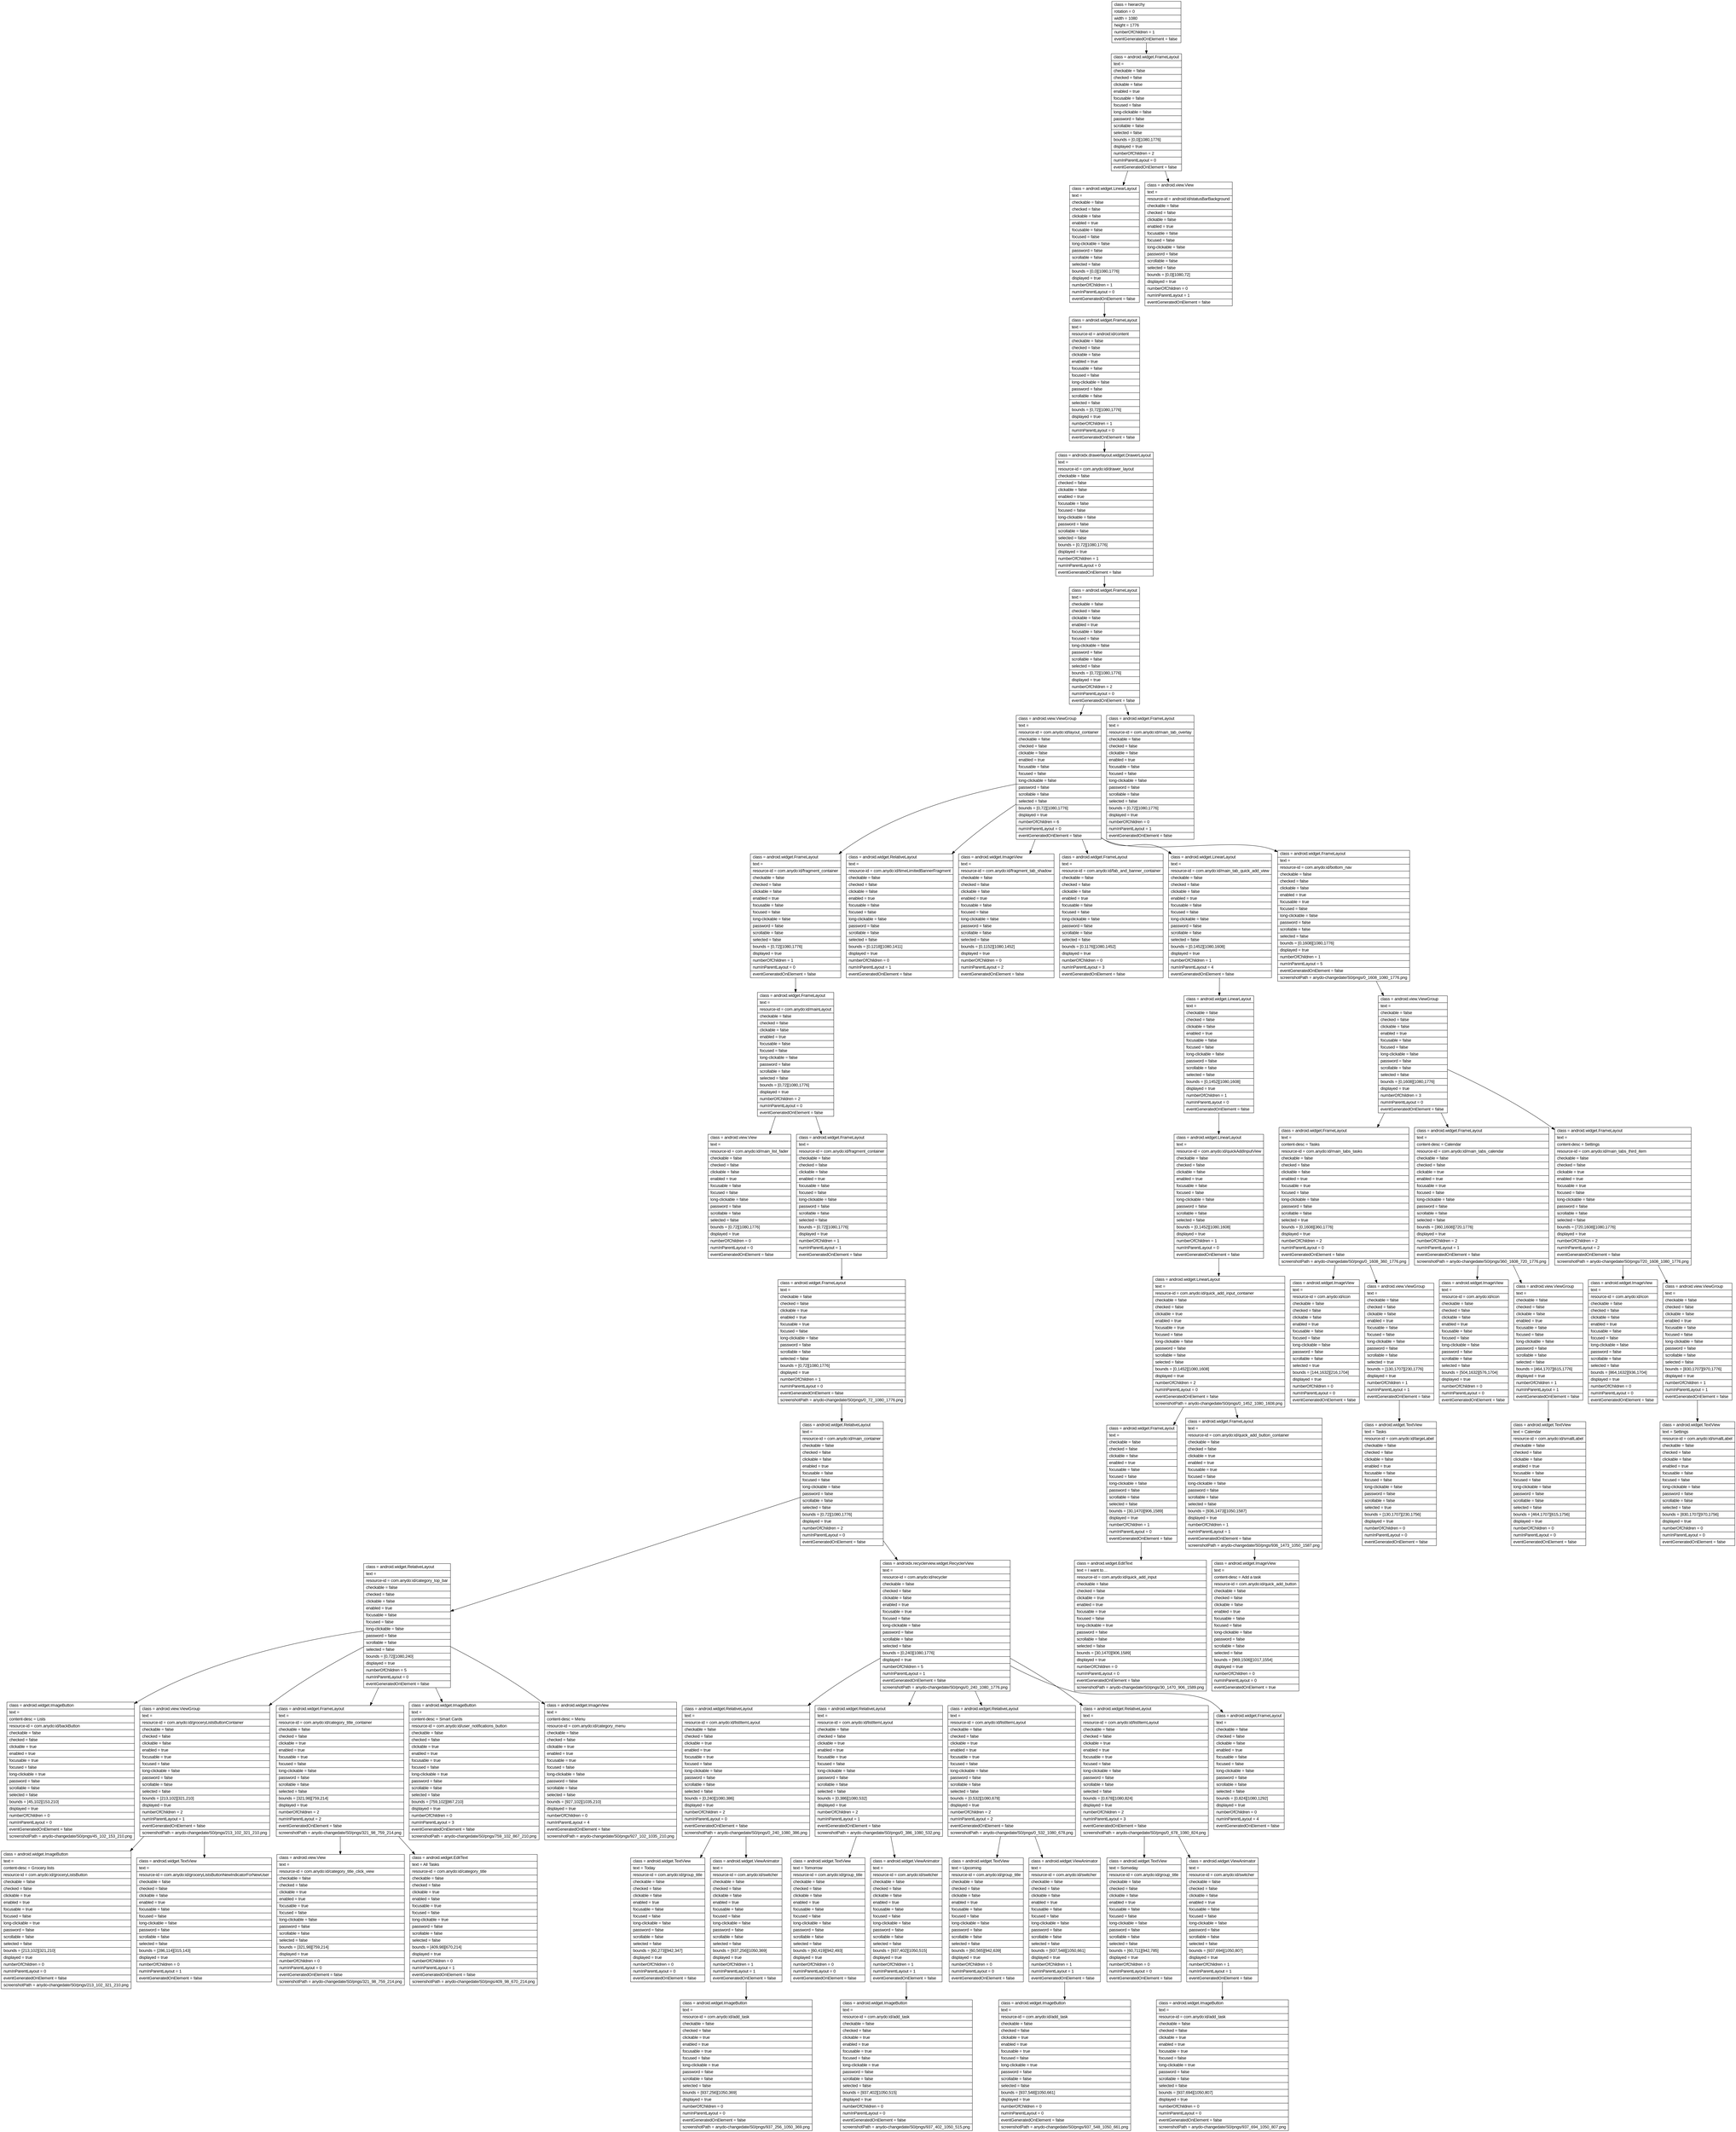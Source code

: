 digraph Layout {

	node [shape=record fontname=Arial];

	0	[label="{class = hierarchy\l|rotation = 0\l|width = 1080\l|height = 1776\l|numberOfChildren = 1\l|eventGeneratedOnElement = false \l}"]
	1	[label="{class = android.widget.FrameLayout\l|text = \l|checkable = false\l|checked = false\l|clickable = false\l|enabled = true\l|focusable = false\l|focused = false\l|long-clickable = false\l|password = false\l|scrollable = false\l|selected = false\l|bounds = [0,0][1080,1776]\l|displayed = true\l|numberOfChildren = 2\l|numInParentLayout = 0\l|eventGeneratedOnElement = false \l}"]
	2	[label="{class = android.widget.LinearLayout\l|text = \l|checkable = false\l|checked = false\l|clickable = false\l|enabled = true\l|focusable = false\l|focused = false\l|long-clickable = false\l|password = false\l|scrollable = false\l|selected = false\l|bounds = [0,0][1080,1776]\l|displayed = true\l|numberOfChildren = 1\l|numInParentLayout = 0\l|eventGeneratedOnElement = false \l}"]
	3	[label="{class = android.view.View\l|text = \l|resource-id = android:id/statusBarBackground\l|checkable = false\l|checked = false\l|clickable = false\l|enabled = true\l|focusable = false\l|focused = false\l|long-clickable = false\l|password = false\l|scrollable = false\l|selected = false\l|bounds = [0,0][1080,72]\l|displayed = true\l|numberOfChildren = 0\l|numInParentLayout = 1\l|eventGeneratedOnElement = false \l}"]
	4	[label="{class = android.widget.FrameLayout\l|text = \l|resource-id = android:id/content\l|checkable = false\l|checked = false\l|clickable = false\l|enabled = true\l|focusable = false\l|focused = false\l|long-clickable = false\l|password = false\l|scrollable = false\l|selected = false\l|bounds = [0,72][1080,1776]\l|displayed = true\l|numberOfChildren = 1\l|numInParentLayout = 0\l|eventGeneratedOnElement = false \l}"]
	5	[label="{class = androidx.drawerlayout.widget.DrawerLayout\l|text = \l|resource-id = com.anydo:id/drawer_layout\l|checkable = false\l|checked = false\l|clickable = false\l|enabled = true\l|focusable = false\l|focused = false\l|long-clickable = false\l|password = false\l|scrollable = false\l|selected = false\l|bounds = [0,72][1080,1776]\l|displayed = true\l|numberOfChildren = 1\l|numInParentLayout = 0\l|eventGeneratedOnElement = false \l}"]
	6	[label="{class = android.widget.FrameLayout\l|text = \l|checkable = false\l|checked = false\l|clickable = false\l|enabled = true\l|focusable = false\l|focused = false\l|long-clickable = false\l|password = false\l|scrollable = false\l|selected = false\l|bounds = [0,72][1080,1776]\l|displayed = true\l|numberOfChildren = 2\l|numInParentLayout = 0\l|eventGeneratedOnElement = false \l}"]
	7	[label="{class = android.view.ViewGroup\l|text = \l|resource-id = com.anydo:id/layout_container\l|checkable = false\l|checked = false\l|clickable = false\l|enabled = true\l|focusable = false\l|focused = false\l|long-clickable = false\l|password = false\l|scrollable = false\l|selected = false\l|bounds = [0,72][1080,1776]\l|displayed = true\l|numberOfChildren = 6\l|numInParentLayout = 0\l|eventGeneratedOnElement = false \l}"]
	8	[label="{class = android.widget.FrameLayout\l|text = \l|resource-id = com.anydo:id/main_tab_overlay\l|checkable = false\l|checked = false\l|clickable = false\l|enabled = true\l|focusable = false\l|focused = false\l|long-clickable = false\l|password = false\l|scrollable = false\l|selected = false\l|bounds = [0,72][1080,1776]\l|displayed = true\l|numberOfChildren = 0\l|numInParentLayout = 1\l|eventGeneratedOnElement = false \l}"]
	9	[label="{class = android.widget.FrameLayout\l|text = \l|resource-id = com.anydo:id/fragment_container\l|checkable = false\l|checked = false\l|clickable = false\l|enabled = true\l|focusable = false\l|focused = false\l|long-clickable = false\l|password = false\l|scrollable = false\l|selected = false\l|bounds = [0,72][1080,1776]\l|displayed = true\l|numberOfChildren = 1\l|numInParentLayout = 0\l|eventGeneratedOnElement = false \l}"]
	10	[label="{class = android.widget.RelativeLayout\l|text = \l|resource-id = com.anydo:id/timeLimitedBannerFragment\l|checkable = false\l|checked = false\l|clickable = false\l|enabled = true\l|focusable = false\l|focused = false\l|long-clickable = false\l|password = false\l|scrollable = false\l|selected = false\l|bounds = [0,1218][1080,1411]\l|displayed = true\l|numberOfChildren = 0\l|numInParentLayout = 1\l|eventGeneratedOnElement = false \l}"]
	11	[label="{class = android.widget.ImageView\l|text = \l|resource-id = com.anydo:id/fragment_tab_shadow\l|checkable = false\l|checked = false\l|clickable = false\l|enabled = true\l|focusable = false\l|focused = false\l|long-clickable = false\l|password = false\l|scrollable = false\l|selected = false\l|bounds = [0,1152][1080,1452]\l|displayed = true\l|numberOfChildren = 0\l|numInParentLayout = 2\l|eventGeneratedOnElement = false \l}"]
	12	[label="{class = android.widget.FrameLayout\l|text = \l|resource-id = com.anydo:id/fab_and_banner_container\l|checkable = false\l|checked = false\l|clickable = false\l|enabled = true\l|focusable = false\l|focused = false\l|long-clickable = false\l|password = false\l|scrollable = false\l|selected = false\l|bounds = [0,1176][1080,1452]\l|displayed = true\l|numberOfChildren = 0\l|numInParentLayout = 3\l|eventGeneratedOnElement = false \l}"]
	13	[label="{class = android.widget.LinearLayout\l|text = \l|resource-id = com.anydo:id/main_tab_quick_add_view\l|checkable = false\l|checked = false\l|clickable = false\l|enabled = true\l|focusable = false\l|focused = false\l|long-clickable = false\l|password = false\l|scrollable = false\l|selected = false\l|bounds = [0,1452][1080,1608]\l|displayed = true\l|numberOfChildren = 1\l|numInParentLayout = 4\l|eventGeneratedOnElement = false \l}"]
	14	[label="{class = android.widget.FrameLayout\l|text = \l|resource-id = com.anydo:id/bottom_nav\l|checkable = false\l|checked = false\l|clickable = false\l|enabled = true\l|focusable = true\l|focused = false\l|long-clickable = false\l|password = false\l|scrollable = false\l|selected = false\l|bounds = [0,1608][1080,1776]\l|displayed = true\l|numberOfChildren = 1\l|numInParentLayout = 5\l|eventGeneratedOnElement = false \l|screenshotPath = anydo-changedate/S0/pngs/0_1608_1080_1776.png\l}"]
	15	[label="{class = android.widget.FrameLayout\l|text = \l|resource-id = com.anydo:id/mainLayout\l|checkable = false\l|checked = false\l|clickable = false\l|enabled = true\l|focusable = false\l|focused = false\l|long-clickable = false\l|password = false\l|scrollable = false\l|selected = false\l|bounds = [0,72][1080,1776]\l|displayed = true\l|numberOfChildren = 2\l|numInParentLayout = 0\l|eventGeneratedOnElement = false \l}"]
	16	[label="{class = android.widget.LinearLayout\l|text = \l|checkable = false\l|checked = false\l|clickable = false\l|enabled = true\l|focusable = false\l|focused = false\l|long-clickable = false\l|password = false\l|scrollable = false\l|selected = false\l|bounds = [0,1452][1080,1608]\l|displayed = true\l|numberOfChildren = 1\l|numInParentLayout = 0\l|eventGeneratedOnElement = false \l}"]
	17	[label="{class = android.view.ViewGroup\l|text = \l|checkable = false\l|checked = false\l|clickable = false\l|enabled = true\l|focusable = false\l|focused = false\l|long-clickable = false\l|password = false\l|scrollable = false\l|selected = false\l|bounds = [0,1608][1080,1776]\l|displayed = true\l|numberOfChildren = 3\l|numInParentLayout = 0\l|eventGeneratedOnElement = false \l}"]
	18	[label="{class = android.view.View\l|text = \l|resource-id = com.anydo:id/main_list_fader\l|checkable = false\l|checked = false\l|clickable = false\l|enabled = true\l|focusable = false\l|focused = false\l|long-clickable = false\l|password = false\l|scrollable = false\l|selected = false\l|bounds = [0,72][1080,1776]\l|displayed = true\l|numberOfChildren = 0\l|numInParentLayout = 0\l|eventGeneratedOnElement = false \l}"]
	19	[label="{class = android.widget.FrameLayout\l|text = \l|resource-id = com.anydo:id/fragment_container\l|checkable = false\l|checked = false\l|clickable = false\l|enabled = true\l|focusable = false\l|focused = false\l|long-clickable = false\l|password = false\l|scrollable = false\l|selected = false\l|bounds = [0,72][1080,1776]\l|displayed = true\l|numberOfChildren = 1\l|numInParentLayout = 1\l|eventGeneratedOnElement = false \l}"]
	20	[label="{class = android.widget.LinearLayout\l|text = \l|resource-id = com.anydo:id/quickAddInputView\l|checkable = false\l|checked = false\l|clickable = false\l|enabled = true\l|focusable = false\l|focused = false\l|long-clickable = false\l|password = false\l|scrollable = false\l|selected = false\l|bounds = [0,1452][1080,1608]\l|displayed = true\l|numberOfChildren = 1\l|numInParentLayout = 0\l|eventGeneratedOnElement = false \l}"]
	21	[label="{class = android.widget.FrameLayout\l|text = \l|content-desc = Tasks\l|resource-id = com.anydo:id/main_tabs_tasks\l|checkable = false\l|checked = false\l|clickable = false\l|enabled = true\l|focusable = true\l|focused = false\l|long-clickable = false\l|password = false\l|scrollable = false\l|selected = true\l|bounds = [0,1608][360,1776]\l|displayed = true\l|numberOfChildren = 2\l|numInParentLayout = 0\l|eventGeneratedOnElement = false \l|screenshotPath = anydo-changedate/S0/pngs/0_1608_360_1776.png\l}"]
	22	[label="{class = android.widget.FrameLayout\l|text = \l|content-desc = Calendar\l|resource-id = com.anydo:id/main_tabs_calendar\l|checkable = false\l|checked = false\l|clickable = true\l|enabled = true\l|focusable = true\l|focused = false\l|long-clickable = false\l|password = false\l|scrollable = false\l|selected = false\l|bounds = [360,1608][720,1776]\l|displayed = true\l|numberOfChildren = 2\l|numInParentLayout = 1\l|eventGeneratedOnElement = false \l|screenshotPath = anydo-changedate/S0/pngs/360_1608_720_1776.png\l}"]
	23	[label="{class = android.widget.FrameLayout\l|text = \l|content-desc = Settings\l|resource-id = com.anydo:id/main_tabs_third_item\l|checkable = false\l|checked = false\l|clickable = true\l|enabled = true\l|focusable = true\l|focused = false\l|long-clickable = false\l|password = false\l|scrollable = false\l|selected = false\l|bounds = [720,1608][1080,1776]\l|displayed = true\l|numberOfChildren = 2\l|numInParentLayout = 2\l|eventGeneratedOnElement = false \l|screenshotPath = anydo-changedate/S0/pngs/720_1608_1080_1776.png\l}"]
	24	[label="{class = android.widget.FrameLayout\l|text = \l|checkable = false\l|checked = false\l|clickable = true\l|enabled = true\l|focusable = true\l|focused = false\l|long-clickable = false\l|password = false\l|scrollable = false\l|selected = false\l|bounds = [0,72][1080,1776]\l|displayed = true\l|numberOfChildren = 1\l|numInParentLayout = 0\l|eventGeneratedOnElement = false \l|screenshotPath = anydo-changedate/S0/pngs/0_72_1080_1776.png\l}"]
	25	[label="{class = android.widget.LinearLayout\l|text = \l|resource-id = com.anydo:id/quick_add_input_container\l|checkable = false\l|checked = false\l|clickable = true\l|enabled = true\l|focusable = true\l|focused = false\l|long-clickable = false\l|password = false\l|scrollable = false\l|selected = false\l|bounds = [0,1452][1080,1608]\l|displayed = true\l|numberOfChildren = 2\l|numInParentLayout = 0\l|eventGeneratedOnElement = false \l|screenshotPath = anydo-changedate/S0/pngs/0_1452_1080_1608.png\l}"]
	26	[label="{class = android.widget.ImageView\l|text = \l|resource-id = com.anydo:id/icon\l|checkable = false\l|checked = false\l|clickable = false\l|enabled = true\l|focusable = false\l|focused = false\l|long-clickable = false\l|password = false\l|scrollable = false\l|selected = true\l|bounds = [144,1632][216,1704]\l|displayed = true\l|numberOfChildren = 0\l|numInParentLayout = 0\l|eventGeneratedOnElement = false \l}"]
	27	[label="{class = android.view.ViewGroup\l|text = \l|checkable = false\l|checked = false\l|clickable = false\l|enabled = true\l|focusable = false\l|focused = false\l|long-clickable = false\l|password = false\l|scrollable = false\l|selected = true\l|bounds = [130,1707][230,1776]\l|displayed = true\l|numberOfChildren = 1\l|numInParentLayout = 1\l|eventGeneratedOnElement = false \l}"]
	28	[label="{class = android.widget.ImageView\l|text = \l|resource-id = com.anydo:id/icon\l|checkable = false\l|checked = false\l|clickable = false\l|enabled = true\l|focusable = false\l|focused = false\l|long-clickable = false\l|password = false\l|scrollable = false\l|selected = false\l|bounds = [504,1632][576,1704]\l|displayed = true\l|numberOfChildren = 0\l|numInParentLayout = 0\l|eventGeneratedOnElement = false \l}"]
	29	[label="{class = android.view.ViewGroup\l|text = \l|checkable = false\l|checked = false\l|clickable = false\l|enabled = true\l|focusable = false\l|focused = false\l|long-clickable = false\l|password = false\l|scrollable = false\l|selected = false\l|bounds = [464,1707][615,1776]\l|displayed = true\l|numberOfChildren = 1\l|numInParentLayout = 1\l|eventGeneratedOnElement = false \l}"]
	30	[label="{class = android.widget.ImageView\l|text = \l|resource-id = com.anydo:id/icon\l|checkable = false\l|checked = false\l|clickable = false\l|enabled = true\l|focusable = false\l|focused = false\l|long-clickable = false\l|password = false\l|scrollable = false\l|selected = false\l|bounds = [864,1632][936,1704]\l|displayed = true\l|numberOfChildren = 0\l|numInParentLayout = 0\l|eventGeneratedOnElement = false \l}"]
	31	[label="{class = android.view.ViewGroup\l|text = \l|checkable = false\l|checked = false\l|clickable = false\l|enabled = true\l|focusable = false\l|focused = false\l|long-clickable = false\l|password = false\l|scrollable = false\l|selected = false\l|bounds = [830,1707][970,1776]\l|displayed = true\l|numberOfChildren = 1\l|numInParentLayout = 1\l|eventGeneratedOnElement = false \l}"]
	32	[label="{class = android.widget.RelativeLayout\l|text = \l|resource-id = com.anydo:id/main_container\l|checkable = false\l|checked = false\l|clickable = false\l|enabled = true\l|focusable = false\l|focused = false\l|long-clickable = false\l|password = false\l|scrollable = false\l|selected = false\l|bounds = [0,72][1080,1776]\l|displayed = true\l|numberOfChildren = 2\l|numInParentLayout = 0\l|eventGeneratedOnElement = false \l}"]
	33	[label="{class = android.widget.FrameLayout\l|text = \l|checkable = false\l|checked = false\l|clickable = false\l|enabled = true\l|focusable = false\l|focused = false\l|long-clickable = false\l|password = false\l|scrollable = false\l|selected = false\l|bounds = [30,1470][906,1589]\l|displayed = true\l|numberOfChildren = 1\l|numInParentLayout = 0\l|eventGeneratedOnElement = false \l}"]
	34	[label="{class = android.widget.FrameLayout\l|text = \l|resource-id = com.anydo:id/quick_add_button_container\l|checkable = false\l|checked = false\l|clickable = true\l|enabled = true\l|focusable = true\l|focused = false\l|long-clickable = false\l|password = false\l|scrollable = false\l|selected = false\l|bounds = [936,1473][1050,1587]\l|displayed = true\l|numberOfChildren = 1\l|numInParentLayout = 1\l|eventGeneratedOnElement = false \l|screenshotPath = anydo-changedate/S0/pngs/936_1473_1050_1587.png\l}"]
	35	[label="{class = android.widget.TextView\l|text = Tasks\l|resource-id = com.anydo:id/largeLabel\l|checkable = false\l|checked = false\l|clickable = false\l|enabled = true\l|focusable = false\l|focused = false\l|long-clickable = false\l|password = false\l|scrollable = false\l|selected = true\l|bounds = [130,1707][230,1756]\l|displayed = true\l|numberOfChildren = 0\l|numInParentLayout = 0\l|eventGeneratedOnElement = false \l}"]
	36	[label="{class = android.widget.TextView\l|text = Calendar\l|resource-id = com.anydo:id/smallLabel\l|checkable = false\l|checked = false\l|clickable = false\l|enabled = true\l|focusable = false\l|focused = false\l|long-clickable = false\l|password = false\l|scrollable = false\l|selected = false\l|bounds = [464,1707][615,1756]\l|displayed = true\l|numberOfChildren = 0\l|numInParentLayout = 0\l|eventGeneratedOnElement = false \l}"]
	37	[label="{class = android.widget.TextView\l|text = Settings\l|resource-id = com.anydo:id/smallLabel\l|checkable = false\l|checked = false\l|clickable = false\l|enabled = true\l|focusable = false\l|focused = false\l|long-clickable = false\l|password = false\l|scrollable = false\l|selected = false\l|bounds = [830,1707][970,1756]\l|displayed = true\l|numberOfChildren = 0\l|numInParentLayout = 0\l|eventGeneratedOnElement = false \l}"]
	38	[label="{class = android.widget.RelativeLayout\l|text = \l|resource-id = com.anydo:id/category_top_bar\l|checkable = false\l|checked = false\l|clickable = false\l|enabled = true\l|focusable = false\l|focused = false\l|long-clickable = false\l|password = false\l|scrollable = false\l|selected = false\l|bounds = [0,72][1080,240]\l|displayed = true\l|numberOfChildren = 5\l|numInParentLayout = 0\l|eventGeneratedOnElement = false \l}"]
	39	[label="{class = androidx.recyclerview.widget.RecyclerView\l|text = \l|resource-id = com.anydo:id/recycler\l|checkable = false\l|checked = false\l|clickable = false\l|enabled = true\l|focusable = true\l|focused = false\l|long-clickable = false\l|password = false\l|scrollable = false\l|selected = false\l|bounds = [0,240][1080,1776]\l|displayed = true\l|numberOfChildren = 5\l|numInParentLayout = 1\l|eventGeneratedOnElement = false \l|screenshotPath = anydo-changedate/S0/pngs/0_240_1080_1776.png\l}"]
	40	[label="{class = android.widget.EditText\l|text = I want to…\l|resource-id = com.anydo:id/quick_add_input\l|checkable = false\l|checked = false\l|clickable = true\l|enabled = true\l|focusable = true\l|focused = false\l|long-clickable = true\l|password = false\l|scrollable = false\l|selected = false\l|bounds = [30,1470][906,1589]\l|displayed = true\l|numberOfChildren = 0\l|numInParentLayout = 0\l|eventGeneratedOnElement = false \l|screenshotPath = anydo-changedate/S0/pngs/30_1470_906_1589.png\l}"]
	41	[label="{class = android.widget.ImageView\l|text = \l|content-desc = Add a task\l|resource-id = com.anydo:id/quick_add_button\l|checkable = false\l|checked = false\l|clickable = false\l|enabled = true\l|focusable = false\l|focused = false\l|long-clickable = false\l|password = false\l|scrollable = false\l|selected = false\l|bounds = [969,1506][1017,1554]\l|displayed = true\l|numberOfChildren = 0\l|numInParentLayout = 0\l|eventGeneratedOnElement = true \l}"]
	42	[label="{class = android.widget.ImageButton\l|text = \l|content-desc = Lists\l|resource-id = com.anydo:id/backButton\l|checkable = false\l|checked = false\l|clickable = true\l|enabled = true\l|focusable = true\l|focused = false\l|long-clickable = true\l|password = false\l|scrollable = false\l|selected = false\l|bounds = [45,102][153,210]\l|displayed = true\l|numberOfChildren = 0\l|numInParentLayout = 0\l|eventGeneratedOnElement = false \l|screenshotPath = anydo-changedate/S0/pngs/45_102_153_210.png\l}"]
	43	[label="{class = android.view.ViewGroup\l|text = \l|resource-id = com.anydo:id/groceryListsButtonContainer\l|checkable = false\l|checked = false\l|clickable = false\l|enabled = true\l|focusable = true\l|focused = false\l|long-clickable = false\l|password = false\l|scrollable = false\l|selected = false\l|bounds = [213,102][321,210]\l|displayed = true\l|numberOfChildren = 2\l|numInParentLayout = 1\l|eventGeneratedOnElement = false \l|screenshotPath = anydo-changedate/S0/pngs/213_102_321_210.png\l}"]
	44	[label="{class = android.widget.FrameLayout\l|text = \l|resource-id = com.anydo:id/category_title_container\l|checkable = false\l|checked = false\l|clickable = true\l|enabled = true\l|focusable = true\l|focused = false\l|long-clickable = false\l|password = false\l|scrollable = false\l|selected = false\l|bounds = [321,98][759,214]\l|displayed = true\l|numberOfChildren = 2\l|numInParentLayout = 2\l|eventGeneratedOnElement = false \l|screenshotPath = anydo-changedate/S0/pngs/321_98_759_214.png\l}"]
	45	[label="{class = android.widget.ImageButton\l|text = \l|content-desc = Smart Cards\l|resource-id = com.anydo:id/user_notifications_button\l|checkable = false\l|checked = false\l|clickable = true\l|enabled = true\l|focusable = true\l|focused = false\l|long-clickable = true\l|password = false\l|scrollable = false\l|selected = false\l|bounds = [759,102][867,210]\l|displayed = true\l|numberOfChildren = 0\l|numInParentLayout = 3\l|eventGeneratedOnElement = false \l|screenshotPath = anydo-changedate/S0/pngs/759_102_867_210.png\l}"]
	46	[label="{class = android.widget.ImageView\l|text = \l|content-desc = Menu\l|resource-id = com.anydo:id/category_menu\l|checkable = false\l|checked = false\l|clickable = true\l|enabled = true\l|focusable = true\l|focused = false\l|long-clickable = false\l|password = false\l|scrollable = false\l|selected = false\l|bounds = [927,102][1035,210]\l|displayed = true\l|numberOfChildren = 0\l|numInParentLayout = 4\l|eventGeneratedOnElement = false \l|screenshotPath = anydo-changedate/S0/pngs/927_102_1035_210.png\l}"]
	47	[label="{class = android.widget.RelativeLayout\l|text = \l|resource-id = com.anydo:id/listItemLayout\l|checkable = false\l|checked = false\l|clickable = true\l|enabled = true\l|focusable = true\l|focused = false\l|long-clickable = false\l|password = false\l|scrollable = false\l|selected = false\l|bounds = [0,240][1080,386]\l|displayed = true\l|numberOfChildren = 2\l|numInParentLayout = 0\l|eventGeneratedOnElement = false \l|screenshotPath = anydo-changedate/S0/pngs/0_240_1080_386.png\l}"]
	48	[label="{class = android.widget.RelativeLayout\l|text = \l|resource-id = com.anydo:id/listItemLayout\l|checkable = false\l|checked = false\l|clickable = true\l|enabled = true\l|focusable = true\l|focused = false\l|long-clickable = false\l|password = false\l|scrollable = false\l|selected = false\l|bounds = [0,386][1080,532]\l|displayed = true\l|numberOfChildren = 2\l|numInParentLayout = 1\l|eventGeneratedOnElement = false \l|screenshotPath = anydo-changedate/S0/pngs/0_386_1080_532.png\l}"]
	49	[label="{class = android.widget.RelativeLayout\l|text = \l|resource-id = com.anydo:id/listItemLayout\l|checkable = false\l|checked = false\l|clickable = true\l|enabled = true\l|focusable = true\l|focused = false\l|long-clickable = false\l|password = false\l|scrollable = false\l|selected = false\l|bounds = [0,532][1080,678]\l|displayed = true\l|numberOfChildren = 2\l|numInParentLayout = 2\l|eventGeneratedOnElement = false \l|screenshotPath = anydo-changedate/S0/pngs/0_532_1080_678.png\l}"]
	50	[label="{class = android.widget.RelativeLayout\l|text = \l|resource-id = com.anydo:id/listItemLayout\l|checkable = false\l|checked = false\l|clickable = true\l|enabled = true\l|focusable = true\l|focused = false\l|long-clickable = false\l|password = false\l|scrollable = false\l|selected = false\l|bounds = [0,678][1080,824]\l|displayed = true\l|numberOfChildren = 2\l|numInParentLayout = 3\l|eventGeneratedOnElement = false \l|screenshotPath = anydo-changedate/S0/pngs/0_678_1080_824.png\l}"]
	51	[label="{class = android.widget.FrameLayout\l|text = \l|checkable = false\l|checked = false\l|clickable = false\l|enabled = true\l|focusable = false\l|focused = false\l|long-clickable = false\l|password = false\l|scrollable = false\l|selected = false\l|bounds = [0,824][1080,1292]\l|displayed = true\l|numberOfChildren = 0\l|numInParentLayout = 4\l|eventGeneratedOnElement = false \l}"]
	52	[label="{class = android.widget.ImageButton\l|text = \l|content-desc = Grocery lists\l|resource-id = com.anydo:id/groceryListsButton\l|checkable = false\l|checked = false\l|clickable = true\l|enabled = true\l|focusable = true\l|focused = false\l|long-clickable = true\l|password = false\l|scrollable = false\l|selected = false\l|bounds = [213,102][321,210]\l|displayed = true\l|numberOfChildren = 0\l|numInParentLayout = 0\l|eventGeneratedOnElement = false \l|screenshotPath = anydo-changedate/S0/pngs/213_102_321_210.png\l}"]
	53	[label="{class = android.widget.TextView\l|text = \l|resource-id = com.anydo:id/groceryListsButtonNewIndicatorForNewUser\l|checkable = false\l|checked = false\l|clickable = false\l|enabled = true\l|focusable = false\l|focused = false\l|long-clickable = false\l|password = false\l|scrollable = false\l|selected = false\l|bounds = [286,114][315,143]\l|displayed = true\l|numberOfChildren = 0\l|numInParentLayout = 1\l|eventGeneratedOnElement = false \l}"]
	54	[label="{class = android.view.View\l|text = \l|resource-id = com.anydo:id/category_title_click_view\l|checkable = false\l|checked = false\l|clickable = true\l|enabled = true\l|focusable = true\l|focused = false\l|long-clickable = false\l|password = false\l|scrollable = false\l|selected = false\l|bounds = [321,98][759,214]\l|displayed = true\l|numberOfChildren = 0\l|numInParentLayout = 0\l|eventGeneratedOnElement = false \l|screenshotPath = anydo-changedate/S0/pngs/321_98_759_214.png\l}"]
	55	[label="{class = android.widget.EditText\l|text = All Tasks\l|resource-id = com.anydo:id/category_title\l|checkable = false\l|checked = false\l|clickable = true\l|enabled = false\l|focusable = true\l|focused = false\l|long-clickable = true\l|password = false\l|scrollable = false\l|selected = false\l|bounds = [409,98][670,214]\l|displayed = true\l|numberOfChildren = 0\l|numInParentLayout = 1\l|eventGeneratedOnElement = false \l|screenshotPath = anydo-changedate/S0/pngs/409_98_670_214.png\l}"]
	56	[label="{class = android.widget.TextView\l|text = Today\l|resource-id = com.anydo:id/group_title\l|checkable = false\l|checked = false\l|clickable = false\l|enabled = true\l|focusable = false\l|focused = false\l|long-clickable = false\l|password = false\l|scrollable = false\l|selected = false\l|bounds = [60,273][942,347]\l|displayed = true\l|numberOfChildren = 0\l|numInParentLayout = 0\l|eventGeneratedOnElement = false \l}"]
	57	[label="{class = android.widget.ViewAnimator\l|text = \l|resource-id = com.anydo:id/switcher\l|checkable = false\l|checked = false\l|clickable = false\l|enabled = true\l|focusable = false\l|focused = false\l|long-clickable = false\l|password = false\l|scrollable = false\l|selected = false\l|bounds = [937,256][1050,369]\l|displayed = true\l|numberOfChildren = 1\l|numInParentLayout = 1\l|eventGeneratedOnElement = false \l}"]
	58	[label="{class = android.widget.TextView\l|text = Tomorrow\l|resource-id = com.anydo:id/group_title\l|checkable = false\l|checked = false\l|clickable = false\l|enabled = true\l|focusable = false\l|focused = false\l|long-clickable = false\l|password = false\l|scrollable = false\l|selected = false\l|bounds = [60,419][942,493]\l|displayed = true\l|numberOfChildren = 0\l|numInParentLayout = 0\l|eventGeneratedOnElement = false \l}"]
	59	[label="{class = android.widget.ViewAnimator\l|text = \l|resource-id = com.anydo:id/switcher\l|checkable = false\l|checked = false\l|clickable = false\l|enabled = true\l|focusable = false\l|focused = false\l|long-clickable = false\l|password = false\l|scrollable = false\l|selected = false\l|bounds = [937,402][1050,515]\l|displayed = true\l|numberOfChildren = 1\l|numInParentLayout = 1\l|eventGeneratedOnElement = false \l}"]
	60	[label="{class = android.widget.TextView\l|text = Upcoming\l|resource-id = com.anydo:id/group_title\l|checkable = false\l|checked = false\l|clickable = false\l|enabled = true\l|focusable = false\l|focused = false\l|long-clickable = false\l|password = false\l|scrollable = false\l|selected = false\l|bounds = [60,565][942,639]\l|displayed = true\l|numberOfChildren = 0\l|numInParentLayout = 0\l|eventGeneratedOnElement = false \l}"]
	61	[label="{class = android.widget.ViewAnimator\l|text = \l|resource-id = com.anydo:id/switcher\l|checkable = false\l|checked = false\l|clickable = false\l|enabled = true\l|focusable = false\l|focused = false\l|long-clickable = false\l|password = false\l|scrollable = false\l|selected = false\l|bounds = [937,548][1050,661]\l|displayed = true\l|numberOfChildren = 1\l|numInParentLayout = 1\l|eventGeneratedOnElement = false \l}"]
	62	[label="{class = android.widget.TextView\l|text = Someday\l|resource-id = com.anydo:id/group_title\l|checkable = false\l|checked = false\l|clickable = false\l|enabled = true\l|focusable = false\l|focused = false\l|long-clickable = false\l|password = false\l|scrollable = false\l|selected = false\l|bounds = [60,711][942,785]\l|displayed = true\l|numberOfChildren = 0\l|numInParentLayout = 0\l|eventGeneratedOnElement = false \l}"]
	63	[label="{class = android.widget.ViewAnimator\l|text = \l|resource-id = com.anydo:id/switcher\l|checkable = false\l|checked = false\l|clickable = false\l|enabled = true\l|focusable = false\l|focused = false\l|long-clickable = false\l|password = false\l|scrollable = false\l|selected = false\l|bounds = [937,694][1050,807]\l|displayed = true\l|numberOfChildren = 1\l|numInParentLayout = 1\l|eventGeneratedOnElement = false \l}"]
	64	[label="{class = android.widget.ImageButton\l|text = \l|resource-id = com.anydo:id/add_task\l|checkable = false\l|checked = false\l|clickable = true\l|enabled = true\l|focusable = true\l|focused = false\l|long-clickable = true\l|password = false\l|scrollable = false\l|selected = false\l|bounds = [937,256][1050,369]\l|displayed = true\l|numberOfChildren = 0\l|numInParentLayout = 0\l|eventGeneratedOnElement = false \l|screenshotPath = anydo-changedate/S0/pngs/937_256_1050_369.png\l}"]
	65	[label="{class = android.widget.ImageButton\l|text = \l|resource-id = com.anydo:id/add_task\l|checkable = false\l|checked = false\l|clickable = true\l|enabled = true\l|focusable = true\l|focused = false\l|long-clickable = true\l|password = false\l|scrollable = false\l|selected = false\l|bounds = [937,402][1050,515]\l|displayed = true\l|numberOfChildren = 0\l|numInParentLayout = 0\l|eventGeneratedOnElement = false \l|screenshotPath = anydo-changedate/S0/pngs/937_402_1050_515.png\l}"]
	66	[label="{class = android.widget.ImageButton\l|text = \l|resource-id = com.anydo:id/add_task\l|checkable = false\l|checked = false\l|clickable = true\l|enabled = true\l|focusable = true\l|focused = false\l|long-clickable = true\l|password = false\l|scrollable = false\l|selected = false\l|bounds = [937,548][1050,661]\l|displayed = true\l|numberOfChildren = 0\l|numInParentLayout = 0\l|eventGeneratedOnElement = false \l|screenshotPath = anydo-changedate/S0/pngs/937_548_1050_661.png\l}"]
	67	[label="{class = android.widget.ImageButton\l|text = \l|resource-id = com.anydo:id/add_task\l|checkable = false\l|checked = false\l|clickable = true\l|enabled = true\l|focusable = true\l|focused = false\l|long-clickable = true\l|password = false\l|scrollable = false\l|selected = false\l|bounds = [937,694][1050,807]\l|displayed = true\l|numberOfChildren = 0\l|numInParentLayout = 0\l|eventGeneratedOnElement = false \l|screenshotPath = anydo-changedate/S0/pngs/937_694_1050_807.png\l}"]


	0 -> 1
	1 -> 2
	1 -> 3
	2 -> 4
	4 -> 5
	5 -> 6
	6 -> 7
	6 -> 8
	7 -> 9
	7 -> 10
	7 -> 11
	7 -> 12
	7 -> 13
	7 -> 14
	9 -> 15
	13 -> 16
	14 -> 17
	15 -> 18
	15 -> 19
	16 -> 20
	17 -> 21
	17 -> 22
	17 -> 23
	19 -> 24
	20 -> 25
	21 -> 26
	21 -> 27
	22 -> 28
	22 -> 29
	23 -> 30
	23 -> 31
	24 -> 32
	25 -> 33
	25 -> 34
	27 -> 35
	29 -> 36
	31 -> 37
	32 -> 38
	32 -> 39
	33 -> 40
	34 -> 41
	38 -> 42
	38 -> 43
	38 -> 44
	38 -> 45
	38 -> 46
	39 -> 47
	39 -> 48
	39 -> 49
	39 -> 50
	39 -> 51
	43 -> 52
	43 -> 53
	44 -> 54
	44 -> 55
	47 -> 56
	47 -> 57
	48 -> 58
	48 -> 59
	49 -> 60
	49 -> 61
	50 -> 62
	50 -> 63
	57 -> 64
	59 -> 65
	61 -> 66
	63 -> 67


}